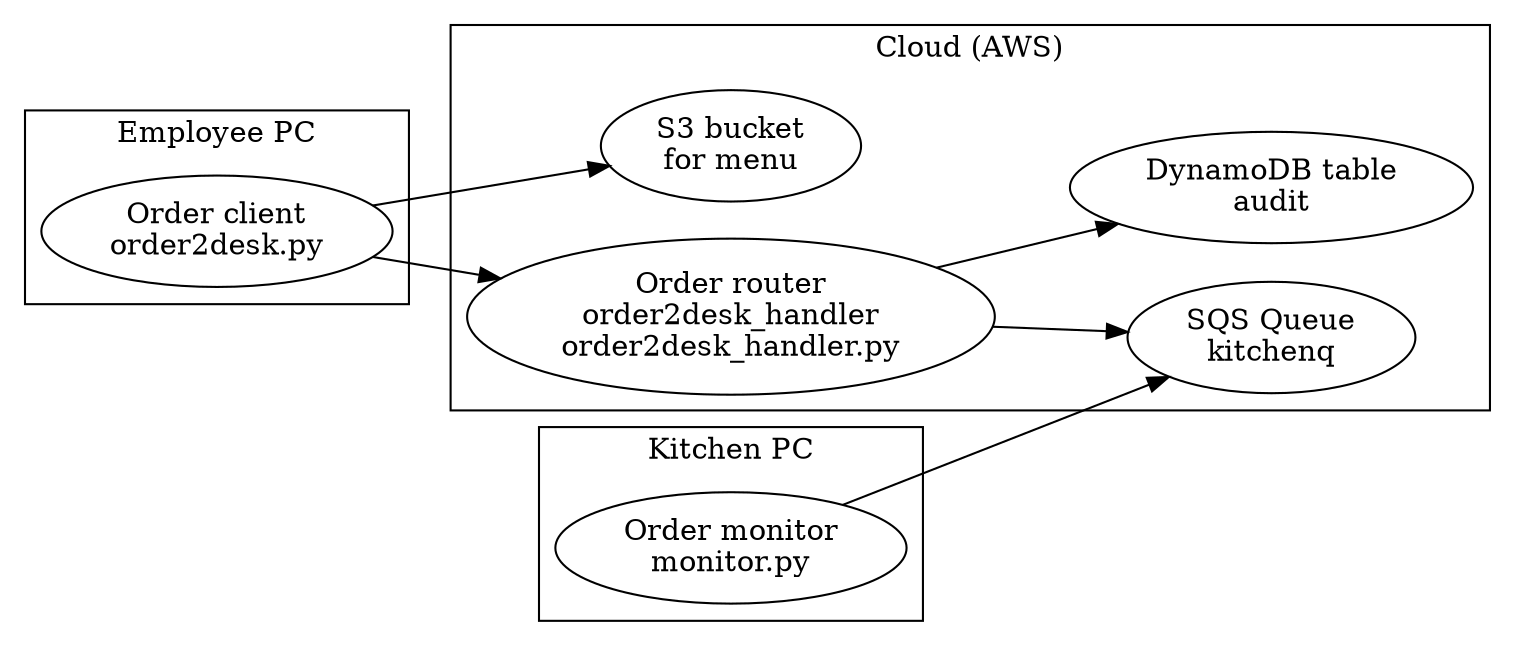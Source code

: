 digraph G {

	rankdir=LR;
	labelloc="t";

	subgraph cluster_employee_pc {
		label="Employee PC";
		OrderClient [ label="Order client\norder2desk.py" ];
		}

		subgraph cluster_cloud {
			label="Cloud (AWS)";			
	MenuBucket [ label="S3 bucket\nfor menu"];
	OrderRouter [ label="Order router\norder2desk_handler\norder2desk_handler.py" ];

	AuditTable [ label="DynamoDB table\naudit" ];
	OrderRouter -> AuditTable;

	KitchenQueue [ label="SQS Queue\nkitchenq" ];
	OrderRouter -> KitchenQueue ;
	}

	OrderClient -> MenuBucket;	
	OrderClient -> OrderRouter; 

	subgraph cluster_kitchen_pc {
		label="Kitchen PC";
		OrderMonitor [ label="Order monitor\nmonitor.py"];
		OrderMonitor -> KitchenQueue; 
	}
	
}

